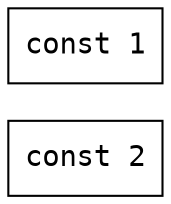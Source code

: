 digraph DF {
  rankdir=LR;
  node [shape=box,fontname="monospace"];
  0 [label="const 2"];
  1 [label="const 1"];
}
